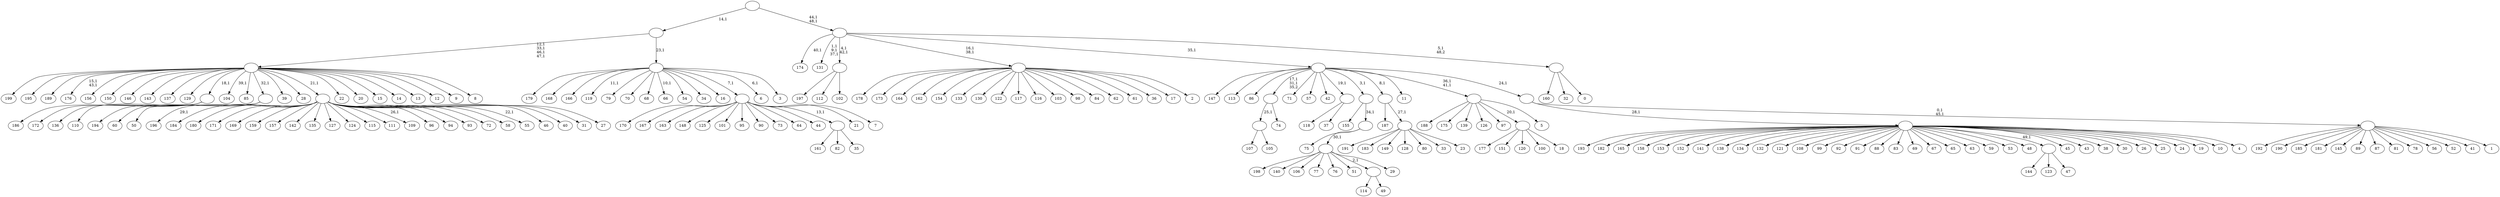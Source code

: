 digraph T {
	250 [label="199"]
	249 [label="198"]
	248 [label="197"]
	247 [label="196"]
	245 [label="195"]
	244 [label="194"]
	243 [label="193"]
	242 [label="192"]
	241 [label="191"]
	240 [label="190"]
	239 [label="189"]
	238 [label="188"]
	237 [label="187"]
	236 [label="186"]
	235 [label="185"]
	234 [label="184"]
	233 [label="183"]
	232 [label="182"]
	231 [label="181"]
	230 [label="180"]
	229 [label="179"]
	228 [label="178"]
	227 [label="177"]
	226 [label="176"]
	223 [label="175"]
	222 [label="174"]
	220 [label="173"]
	219 [label="172"]
	218 [label="171"]
	217 [label="170"]
	216 [label="169"]
	215 [label="168"]
	214 [label="167"]
	213 [label="166"]
	212 [label="165"]
	211 [label="164"]
	210 [label="163"]
	209 [label="162"]
	208 [label="161"]
	207 [label="160"]
	206 [label="159"]
	205 [label="158"]
	204 [label="157"]
	203 [label="156"]
	202 [label="155"]
	201 [label="154"]
	200 [label="153"]
	199 [label="152"]
	198 [label="151"]
	197 [label="150"]
	196 [label="149"]
	195 [label="148"]
	194 [label="147"]
	193 [label="146"]
	192 [label="145"]
	191 [label="144"]
	190 [label="143"]
	189 [label="142"]
	188 [label="141"]
	187 [label="140"]
	186 [label="139"]
	185 [label="138"]
	184 [label="137"]
	183 [label="136"]
	182 [label="135"]
	181 [label="134"]
	180 [label="133"]
	179 [label="132"]
	178 [label="131"]
	174 [label="130"]
	173 [label="129"]
	172 [label="128"]
	171 [label="127"]
	170 [label="126"]
	169 [label="125"]
	168 [label="124"]
	167 [label="123"]
	166 [label="122"]
	165 [label="121"]
	164 [label="120"]
	163 [label="119"]
	161 [label="118"]
	160 [label="117"]
	159 [label="116"]
	158 [label="115"]
	157 [label="114"]
	156 [label="113"]
	155 [label="112"]
	154 [label="111"]
	153 [label="110"]
	152 [label=""]
	151 [label="109"]
	149 [label="108"]
	148 [label="107"]
	147 [label="106"]
	146 [label="105"]
	145 [label=""]
	144 [label="104"]
	142 [label="103"]
	141 [label="102"]
	140 [label=""]
	138 [label="101"]
	137 [label="100"]
	136 [label="99"]
	135 [label="98"]
	134 [label="97"]
	133 [label="96"]
	132 [label="95"]
	131 [label="94"]
	130 [label="93"]
	129 [label="92"]
	128 [label="91"]
	127 [label="90"]
	126 [label="89"]
	125 [label="88"]
	124 [label="87"]
	123 [label="86"]
	122 [label="85"]
	121 [label="84"]
	120 [label="83"]
	119 [label="82"]
	118 [label="81"]
	117 [label="80"]
	116 [label="79"]
	115 [label="78"]
	114 [label="77"]
	113 [label="76"]
	112 [label="75"]
	111 [label="74"]
	110 [label=""]
	108 [label="73"]
	107 [label="72"]
	106 [label="71"]
	105 [label="70"]
	104 [label="69"]
	103 [label="68"]
	102 [label="67"]
	101 [label="66"]
	99 [label="65"]
	98 [label="64"]
	97 [label="63"]
	96 [label="62"]
	95 [label="61"]
	94 [label="60"]
	93 [label="59"]
	92 [label="58"]
	91 [label="57"]
	90 [label="56"]
	89 [label="55"]
	87 [label="54"]
	86 [label="53"]
	85 [label="52"]
	84 [label="51"]
	83 [label="50"]
	82 [label=""]
	81 [label="49"]
	80 [label=""]
	79 [label="48"]
	78 [label="47"]
	77 [label=""]
	76 [label="46"]
	75 [label="45"]
	74 [label="44"]
	73 [label="43"]
	72 [label="42"]
	71 [label="41"]
	70 [label="40"]
	69 [label="39"]
	68 [label="38"]
	67 [label="37"]
	66 [label=""]
	65 [label="36"]
	64 [label="35"]
	63 [label=""]
	62 [label="34"]
	61 [label="33"]
	60 [label="32"]
	59 [label="31"]
	58 [label="30"]
	57 [label="29"]
	56 [label=""]
	55 [label=""]
	54 [label=""]
	53 [label="28"]
	52 [label="27"]
	51 [label=""]
	50 [label="26"]
	49 [label="25"]
	48 [label="24"]
	47 [label="23"]
	46 [label=""]
	45 [label=""]
	44 [label="22"]
	43 [label="21"]
	42 [label="20"]
	41 [label="19"]
	40 [label="18"]
	39 [label=""]
	38 [label="17"]
	37 [label="16"]
	36 [label="15"]
	35 [label="14"]
	34 [label="13"]
	33 [label="12"]
	32 [label="11"]
	31 [label="10"]
	30 [label="9"]
	29 [label="8"]
	28 [label=""]
	24 [label="7"]
	23 [label=""]
	22 [label="6"]
	20 [label="5"]
	19 [label=""]
	17 [label="4"]
	16 [label=""]
	15 [label="3"]
	14 [label=""]
	13 [label=""]
	12 [label="2"]
	11 [label=""]
	9 [label="1"]
	8 [label=""]
	6 [label=""]
	5 [label=""]
	4 [label="0"]
	3 [label=""]
	2 [label=""]
	0 [label=""]
	152 -> 236 [label=""]
	152 -> 219 [label=""]
	152 -> 183 [label=""]
	152 -> 153 [label=""]
	145 -> 148 [label=""]
	145 -> 146 [label=""]
	140 -> 248 [label=""]
	140 -> 155 [label=""]
	140 -> 141 [label=""]
	110 -> 145 [label="25,1"]
	110 -> 111 [label=""]
	82 -> 244 [label=""]
	82 -> 94 [label=""]
	82 -> 83 [label=""]
	80 -> 157 [label=""]
	80 -> 81 [label=""]
	77 -> 191 [label=""]
	77 -> 167 [label=""]
	77 -> 78 [label=""]
	66 -> 161 [label=""]
	66 -> 67 [label=""]
	63 -> 208 [label=""]
	63 -> 119 [label=""]
	63 -> 64 [label=""]
	56 -> 249 [label=""]
	56 -> 187 [label=""]
	56 -> 147 [label=""]
	56 -> 114 [label=""]
	56 -> 113 [label=""]
	56 -> 84 [label=""]
	56 -> 80 [label="2,1"]
	56 -> 57 [label=""]
	55 -> 112 [label=""]
	55 -> 56 [label="30,1"]
	54 -> 202 [label=""]
	54 -> 55 [label="34,1"]
	51 -> 89 [label="22,1"]
	51 -> 151 [label="26,1"]
	51 -> 247 [label="29,1"]
	51 -> 234 [label=""]
	51 -> 230 [label=""]
	51 -> 218 [label=""]
	51 -> 216 [label=""]
	51 -> 206 [label=""]
	51 -> 204 [label=""]
	51 -> 189 [label=""]
	51 -> 182 [label=""]
	51 -> 171 [label=""]
	51 -> 168 [label=""]
	51 -> 158 [label=""]
	51 -> 154 [label=""]
	51 -> 133 [label=""]
	51 -> 131 [label=""]
	51 -> 130 [label=""]
	51 -> 107 [label=""]
	51 -> 92 [label=""]
	51 -> 76 [label=""]
	51 -> 70 [label=""]
	51 -> 59 [label=""]
	51 -> 52 [label=""]
	46 -> 241 [label=""]
	46 -> 233 [label=""]
	46 -> 196 [label=""]
	46 -> 172 [label=""]
	46 -> 117 [label=""]
	46 -> 61 [label=""]
	46 -> 47 [label=""]
	45 -> 237 [label=""]
	45 -> 46 [label="27,1"]
	39 -> 227 [label=""]
	39 -> 198 [label=""]
	39 -> 164 [label=""]
	39 -> 137 [label=""]
	39 -> 40 [label=""]
	28 -> 144 [label="39,1"]
	28 -> 226 [label="15,1\n43,1"]
	28 -> 250 [label=""]
	28 -> 245 [label=""]
	28 -> 239 [label=""]
	28 -> 203 [label=""]
	28 -> 197 [label=""]
	28 -> 193 [label=""]
	28 -> 190 [label=""]
	28 -> 184 [label=""]
	28 -> 173 [label=""]
	28 -> 152 [label="18,1"]
	28 -> 122 [label=""]
	28 -> 82 [label="32,1"]
	28 -> 69 [label=""]
	28 -> 53 [label=""]
	28 -> 51 [label="21,1"]
	28 -> 44 [label=""]
	28 -> 42 [label=""]
	28 -> 36 [label=""]
	28 -> 35 [label=""]
	28 -> 34 [label=""]
	28 -> 33 [label=""]
	28 -> 30 [label=""]
	28 -> 29 [label=""]
	23 -> 217 [label=""]
	23 -> 214 [label=""]
	23 -> 210 [label=""]
	23 -> 195 [label=""]
	23 -> 169 [label=""]
	23 -> 138 [label=""]
	23 -> 132 [label=""]
	23 -> 127 [label=""]
	23 -> 108 [label=""]
	23 -> 98 [label=""]
	23 -> 74 [label=""]
	23 -> 63 [label="13,1"]
	23 -> 43 [label=""]
	23 -> 24 [label=""]
	19 -> 238 [label=""]
	19 -> 223 [label=""]
	19 -> 186 [label=""]
	19 -> 170 [label=""]
	19 -> 134 [label=""]
	19 -> 39 [label="20,1"]
	19 -> 20 [label=""]
	16 -> 243 [label=""]
	16 -> 232 [label=""]
	16 -> 212 [label=""]
	16 -> 205 [label=""]
	16 -> 200 [label=""]
	16 -> 199 [label=""]
	16 -> 188 [label=""]
	16 -> 185 [label=""]
	16 -> 181 [label=""]
	16 -> 179 [label=""]
	16 -> 165 [label=""]
	16 -> 149 [label=""]
	16 -> 136 [label=""]
	16 -> 129 [label=""]
	16 -> 128 [label=""]
	16 -> 125 [label=""]
	16 -> 120 [label=""]
	16 -> 104 [label=""]
	16 -> 102 [label=""]
	16 -> 99 [label=""]
	16 -> 97 [label=""]
	16 -> 93 [label=""]
	16 -> 86 [label=""]
	16 -> 79 [label=""]
	16 -> 77 [label="49,1"]
	16 -> 75 [label=""]
	16 -> 73 [label=""]
	16 -> 68 [label=""]
	16 -> 58 [label=""]
	16 -> 50 [label=""]
	16 -> 49 [label=""]
	16 -> 48 [label=""]
	16 -> 41 [label=""]
	16 -> 31 [label=""]
	16 -> 17 [label=""]
	14 -> 22 [label="6,1"]
	14 -> 101 [label="10,1"]
	14 -> 163 [label="11,1"]
	14 -> 229 [label=""]
	14 -> 215 [label=""]
	14 -> 213 [label=""]
	14 -> 116 [label=""]
	14 -> 105 [label=""]
	14 -> 103 [label=""]
	14 -> 87 [label=""]
	14 -> 62 [label=""]
	14 -> 37 [label=""]
	14 -> 23 [label="7,1"]
	14 -> 15 [label=""]
	13 -> 28 [label="12,1\n33,1\n46,1\n47,1"]
	13 -> 14 [label="23,1"]
	11 -> 228 [label=""]
	11 -> 220 [label=""]
	11 -> 211 [label=""]
	11 -> 209 [label=""]
	11 -> 201 [label=""]
	11 -> 180 [label=""]
	11 -> 174 [label=""]
	11 -> 166 [label=""]
	11 -> 160 [label=""]
	11 -> 159 [label=""]
	11 -> 142 [label=""]
	11 -> 135 [label=""]
	11 -> 121 [label=""]
	11 -> 96 [label=""]
	11 -> 95 [label=""]
	11 -> 65 [label=""]
	11 -> 38 [label=""]
	11 -> 12 [label=""]
	8 -> 242 [label=""]
	8 -> 240 [label=""]
	8 -> 235 [label=""]
	8 -> 231 [label=""]
	8 -> 192 [label=""]
	8 -> 126 [label=""]
	8 -> 124 [label=""]
	8 -> 118 [label=""]
	8 -> 115 [label=""]
	8 -> 90 [label=""]
	8 -> 85 [label=""]
	8 -> 71 [label=""]
	8 -> 9 [label=""]
	6 -> 8 [label="0,1\n45,1"]
	6 -> 16 [label="28,1"]
	5 -> 19 [label="36,1\n41,1"]
	5 -> 110 [label="17,1\n31,1\n35,2"]
	5 -> 194 [label=""]
	5 -> 156 [label=""]
	5 -> 123 [label=""]
	5 -> 106 [label=""]
	5 -> 91 [label=""]
	5 -> 72 [label=""]
	5 -> 66 [label="19,1"]
	5 -> 54 [label="3,1"]
	5 -> 45 [label="8,1"]
	5 -> 32 [label=""]
	5 -> 6 [label="24,1"]
	3 -> 207 [label=""]
	3 -> 60 [label=""]
	3 -> 4 [label=""]
	2 -> 11 [label="16,1\n38,1"]
	2 -> 140 [label="4,1\n42,1"]
	2 -> 178 [label="1,1\n9,1\n37,1"]
	2 -> 222 [label="40,1"]
	2 -> 5 [label="35,1"]
	2 -> 3 [label="5,1\n48,2"]
	0 -> 2 [label="44,1\n48,1"]
	0 -> 13 [label="14,1"]
}
